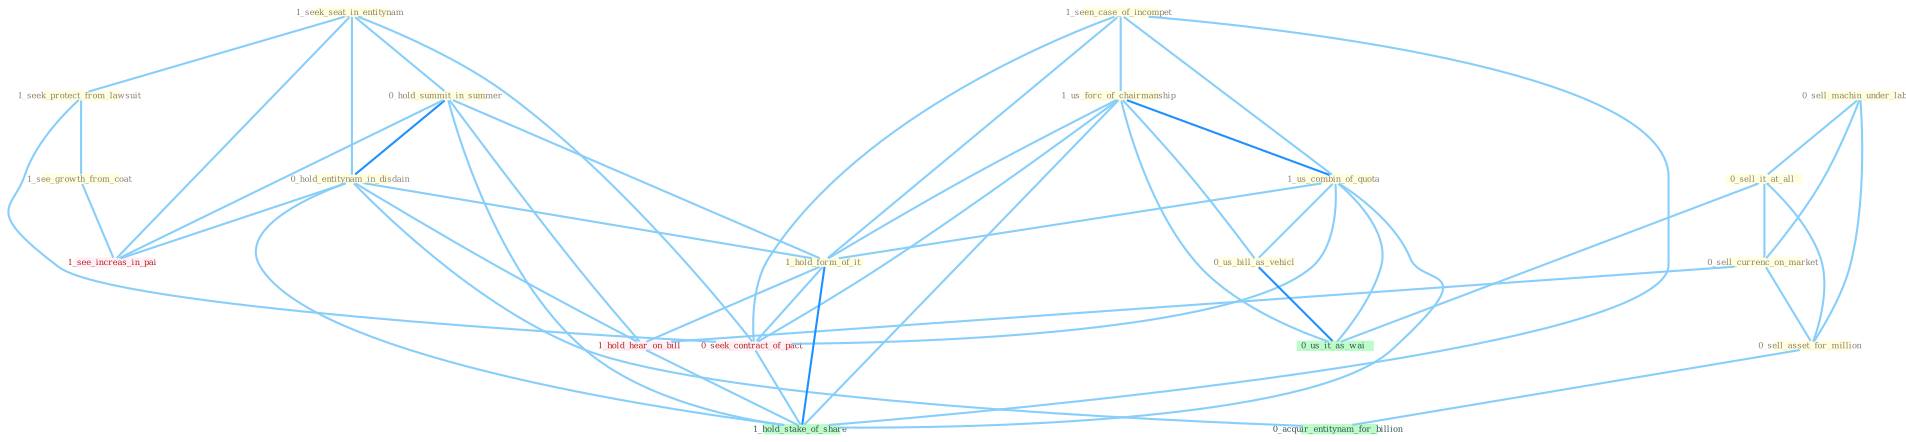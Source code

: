 Graph G{ 
    node
    [shape=polygon,style=filled,width=.5,height=.06,color="#BDFCC9",fixedsize=true,fontsize=4,
    fontcolor="#2f4f4f"];
    {node
    [color="#ffffe0", fontcolor="#8b7d6b"] "1_seek_seat_in_entitynam " "0_hold_summit_in_summer " "0_sell_machin_under_label " "0_sell_it_at_all " "1_seek_protect_from_lawsuit " "1_seen_case_of_incompet " "0_sell_currenc_on_market " "1_us_forc_of_chairmanship " "1_us_combin_of_quota " "1_see_growth_from_coat " "0_us_bill_as_vehicl " "0_sell_asset_for_million " "0_hold_entitynam_in_disdain " "1_hold_form_of_it "}
{node [color="#fff0f5", fontcolor="#b22222"] "0_seek_contract_of_pact " "1_see_increas_in_pai " "1_hold_hear_on_bill "}
edge [color="#B0E2FF"];

	"1_seek_seat_in_entitynam " -- "0_hold_summit_in_summer " [w="1", color="#87cefa" ];
	"1_seek_seat_in_entitynam " -- "1_seek_protect_from_lawsuit " [w="1", color="#87cefa" ];
	"1_seek_seat_in_entitynam " -- "0_hold_entitynam_in_disdain " [w="1", color="#87cefa" ];
	"1_seek_seat_in_entitynam " -- "0_seek_contract_of_pact " [w="1", color="#87cefa" ];
	"1_seek_seat_in_entitynam " -- "1_see_increas_in_pai " [w="1", color="#87cefa" ];
	"0_hold_summit_in_summer " -- "0_hold_entitynam_in_disdain " [w="2", color="#1e90ff" , len=0.8];
	"0_hold_summit_in_summer " -- "1_hold_form_of_it " [w="1", color="#87cefa" ];
	"0_hold_summit_in_summer " -- "1_see_increas_in_pai " [w="1", color="#87cefa" ];
	"0_hold_summit_in_summer " -- "1_hold_hear_on_bill " [w="1", color="#87cefa" ];
	"0_hold_summit_in_summer " -- "1_hold_stake_of_share " [w="1", color="#87cefa" ];
	"0_sell_machin_under_label " -- "0_sell_it_at_all " [w="1", color="#87cefa" ];
	"0_sell_machin_under_label " -- "0_sell_currenc_on_market " [w="1", color="#87cefa" ];
	"0_sell_machin_under_label " -- "0_sell_asset_for_million " [w="1", color="#87cefa" ];
	"0_sell_it_at_all " -- "0_sell_currenc_on_market " [w="1", color="#87cefa" ];
	"0_sell_it_at_all " -- "0_sell_asset_for_million " [w="1", color="#87cefa" ];
	"0_sell_it_at_all " -- "0_us_it_as_wai " [w="1", color="#87cefa" ];
	"1_seek_protect_from_lawsuit " -- "1_see_growth_from_coat " [w="1", color="#87cefa" ];
	"1_seek_protect_from_lawsuit " -- "0_seek_contract_of_pact " [w="1", color="#87cefa" ];
	"1_seen_case_of_incompet " -- "1_us_forc_of_chairmanship " [w="1", color="#87cefa" ];
	"1_seen_case_of_incompet " -- "1_us_combin_of_quota " [w="1", color="#87cefa" ];
	"1_seen_case_of_incompet " -- "1_hold_form_of_it " [w="1", color="#87cefa" ];
	"1_seen_case_of_incompet " -- "0_seek_contract_of_pact " [w="1", color="#87cefa" ];
	"1_seen_case_of_incompet " -- "1_hold_stake_of_share " [w="1", color="#87cefa" ];
	"0_sell_currenc_on_market " -- "0_sell_asset_for_million " [w="1", color="#87cefa" ];
	"0_sell_currenc_on_market " -- "1_hold_hear_on_bill " [w="1", color="#87cefa" ];
	"1_us_forc_of_chairmanship " -- "1_us_combin_of_quota " [w="2", color="#1e90ff" , len=0.8];
	"1_us_forc_of_chairmanship " -- "0_us_bill_as_vehicl " [w="1", color="#87cefa" ];
	"1_us_forc_of_chairmanship " -- "1_hold_form_of_it " [w="1", color="#87cefa" ];
	"1_us_forc_of_chairmanship " -- "0_seek_contract_of_pact " [w="1", color="#87cefa" ];
	"1_us_forc_of_chairmanship " -- "0_us_it_as_wai " [w="1", color="#87cefa" ];
	"1_us_forc_of_chairmanship " -- "1_hold_stake_of_share " [w="1", color="#87cefa" ];
	"1_us_combin_of_quota " -- "0_us_bill_as_vehicl " [w="1", color="#87cefa" ];
	"1_us_combin_of_quota " -- "1_hold_form_of_it " [w="1", color="#87cefa" ];
	"1_us_combin_of_quota " -- "0_seek_contract_of_pact " [w="1", color="#87cefa" ];
	"1_us_combin_of_quota " -- "0_us_it_as_wai " [w="1", color="#87cefa" ];
	"1_us_combin_of_quota " -- "1_hold_stake_of_share " [w="1", color="#87cefa" ];
	"1_see_growth_from_coat " -- "1_see_increas_in_pai " [w="1", color="#87cefa" ];
	"0_us_bill_as_vehicl " -- "0_us_it_as_wai " [w="2", color="#1e90ff" , len=0.8];
	"0_sell_asset_for_million " -- "0_acquir_entitynam_for_billion " [w="1", color="#87cefa" ];
	"0_hold_entitynam_in_disdain " -- "1_hold_form_of_it " [w="1", color="#87cefa" ];
	"0_hold_entitynam_in_disdain " -- "0_acquir_entitynam_for_billion " [w="1", color="#87cefa" ];
	"0_hold_entitynam_in_disdain " -- "1_see_increas_in_pai " [w="1", color="#87cefa" ];
	"0_hold_entitynam_in_disdain " -- "1_hold_hear_on_bill " [w="1", color="#87cefa" ];
	"0_hold_entitynam_in_disdain " -- "1_hold_stake_of_share " [w="1", color="#87cefa" ];
	"1_hold_form_of_it " -- "0_seek_contract_of_pact " [w="1", color="#87cefa" ];
	"1_hold_form_of_it " -- "1_hold_hear_on_bill " [w="1", color="#87cefa" ];
	"1_hold_form_of_it " -- "1_hold_stake_of_share " [w="2", color="#1e90ff" , len=0.8];
	"0_seek_contract_of_pact " -- "1_hold_stake_of_share " [w="1", color="#87cefa" ];
	"1_hold_hear_on_bill " -- "1_hold_stake_of_share " [w="1", color="#87cefa" ];
}